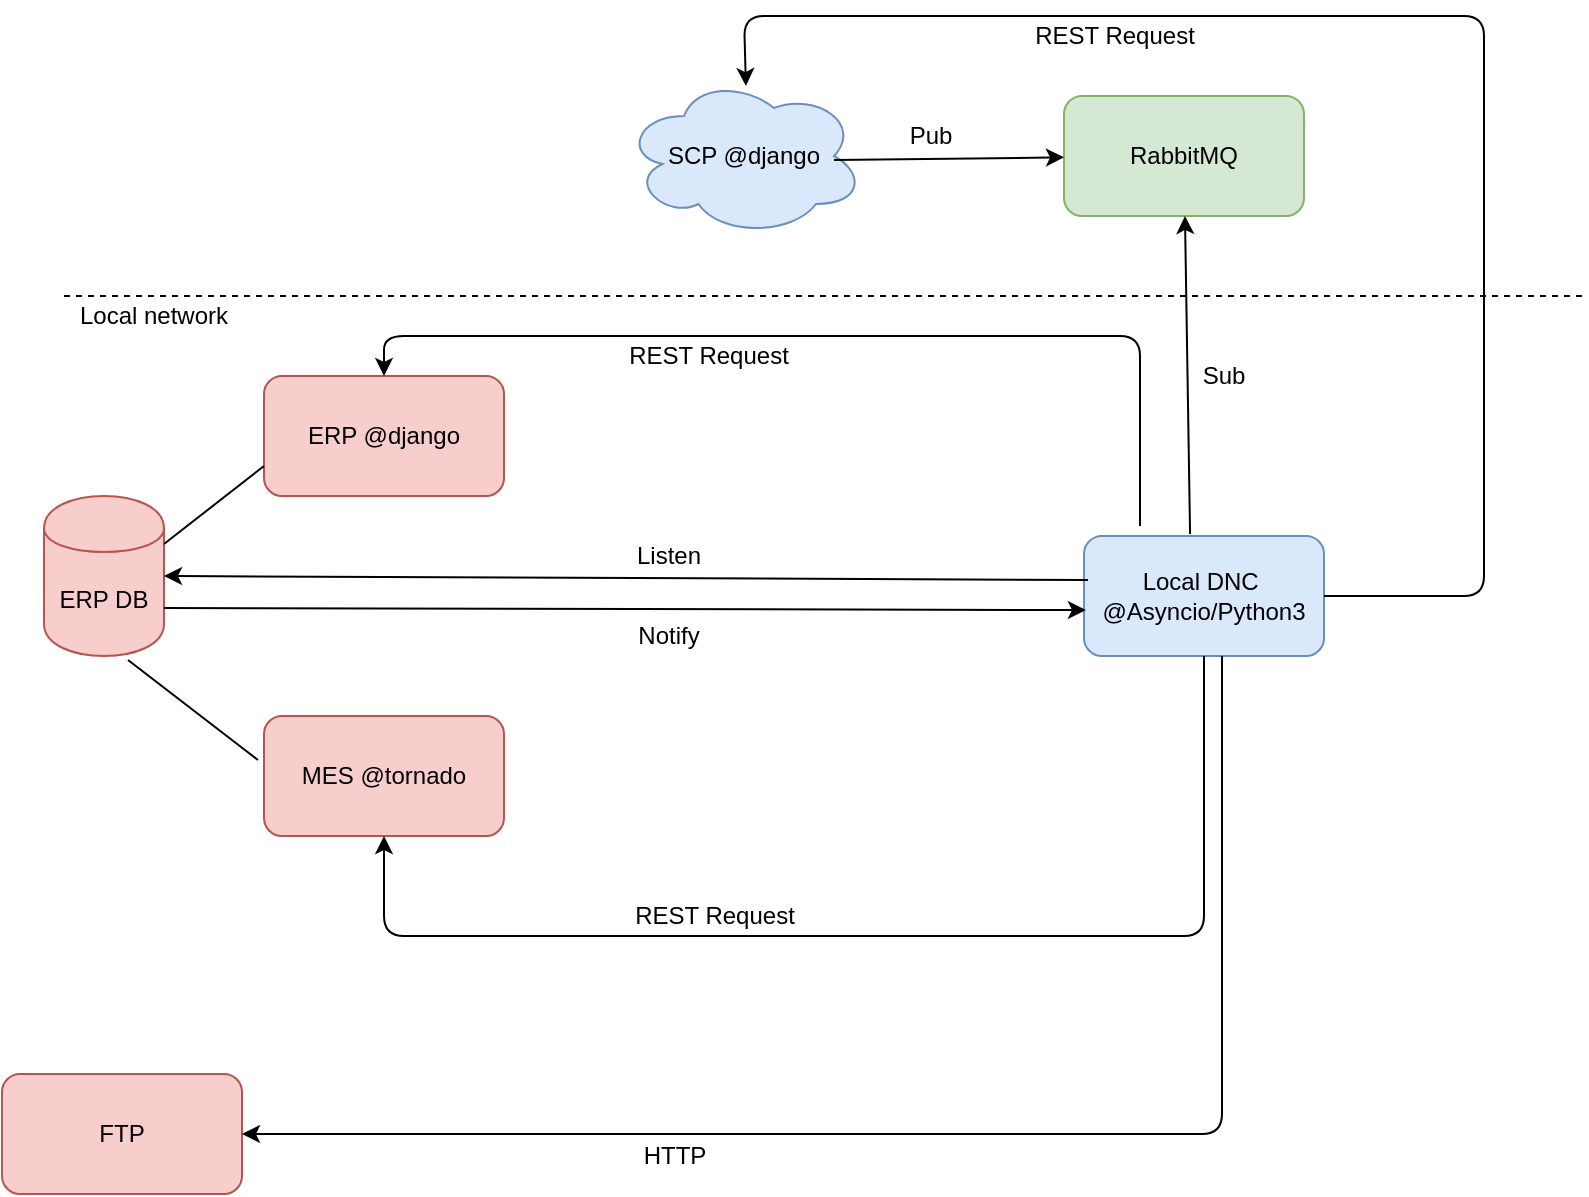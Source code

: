 <mxfile version="13.0.3" type="github">
  <diagram id="IO_uA8M8Lwz-29jYXwN9" name="Page-1">
    <mxGraphModel dx="1197" dy="715" grid="1" gridSize="10" guides="1" tooltips="1" connect="1" arrows="1" fold="1" page="1" pageScale="1" pageWidth="827" pageHeight="1169" math="0" shadow="0">
      <root>
        <mxCell id="0" />
        <mxCell id="1" parent="0" />
        <mxCell id="Xiy4EZr_T1XMQOzwiHUt-3" value="" style="endArrow=none;dashed=1;html=1;" parent="1" edge="1">
          <mxGeometry width="50" height="50" relative="1" as="geometry">
            <mxPoint x="60" y="340" as="sourcePoint" />
            <mxPoint x="820" y="340" as="targetPoint" />
          </mxGeometry>
        </mxCell>
        <mxCell id="Xiy4EZr_T1XMQOzwiHUt-4" value="&lt;div&gt;Local network&lt;/div&gt;" style="text;html=1;strokeColor=none;fillColor=none;align=center;verticalAlign=middle;whiteSpace=wrap;rounded=0;" parent="1" vertex="1">
          <mxGeometry x="60" y="340" width="90" height="20" as="geometry" />
        </mxCell>
        <mxCell id="Xiy4EZr_T1XMQOzwiHUt-5" value="SCP @django" style="ellipse;shape=cloud;whiteSpace=wrap;html=1;fillColor=#dae8fc;strokeColor=#6c8ebf;" parent="1" vertex="1">
          <mxGeometry x="340" y="230" width="120" height="80" as="geometry" />
        </mxCell>
        <mxCell id="Xiy4EZr_T1XMQOzwiHUt-6" value="RabbitMQ" style="rounded=1;whiteSpace=wrap;html=1;fillColor=#d5e8d4;strokeColor=#82b366;" parent="1" vertex="1">
          <mxGeometry x="560" y="240" width="120" height="60" as="geometry" />
        </mxCell>
        <mxCell id="Xiy4EZr_T1XMQOzwiHUt-7" value="ERP @django" style="rounded=1;whiteSpace=wrap;html=1;fillColor=#f8cecc;strokeColor=#b85450;" parent="1" vertex="1">
          <mxGeometry x="160" y="380" width="120" height="60" as="geometry" />
        </mxCell>
        <mxCell id="Xiy4EZr_T1XMQOzwiHUt-8" value="MES @tornado" style="rounded=1;whiteSpace=wrap;html=1;fillColor=#f8cecc;strokeColor=#b85450;" parent="1" vertex="1">
          <mxGeometry x="160" y="550" width="120" height="60" as="geometry" />
        </mxCell>
        <mxCell id="Xiy4EZr_T1XMQOzwiHUt-9" value="&lt;div&gt;ERP DB&lt;/div&gt;" style="shape=cylinder;whiteSpace=wrap;html=1;boundedLbl=1;backgroundOutline=1;fillColor=#f8cecc;strokeColor=#b85450;" parent="1" vertex="1">
          <mxGeometry x="50" y="440" width="60" height="80" as="geometry" />
        </mxCell>
        <mxCell id="Xiy4EZr_T1XMQOzwiHUt-10" value="" style="endArrow=none;html=1;exitX=1;exitY=0.3;exitDx=0;exitDy=0;entryX=0;entryY=0.75;entryDx=0;entryDy=0;" parent="1" source="Xiy4EZr_T1XMQOzwiHUt-9" target="Xiy4EZr_T1XMQOzwiHUt-7" edge="1">
          <mxGeometry width="50" height="50" relative="1" as="geometry">
            <mxPoint x="110" y="410" as="sourcePoint" />
            <mxPoint x="160" y="360" as="targetPoint" />
          </mxGeometry>
        </mxCell>
        <mxCell id="Xiy4EZr_T1XMQOzwiHUt-13" value="&lt;div&gt;Local DNC&amp;nbsp; &lt;br&gt;&lt;/div&gt;&lt;div&gt;@Asyncio/Python3&lt;/div&gt;" style="rounded=1;whiteSpace=wrap;html=1;fillColor=#dae8fc;strokeColor=#6c8ebf;" parent="1" vertex="1">
          <mxGeometry x="570" y="460" width="120" height="60" as="geometry" />
        </mxCell>
        <mxCell id="Xiy4EZr_T1XMQOzwiHUt-20" value="Listen" style="text;html=1;align=center;verticalAlign=middle;resizable=0;points=[];autosize=1;" parent="1" vertex="1">
          <mxGeometry x="337" y="460" width="50" height="20" as="geometry" />
        </mxCell>
        <mxCell id="Xiy4EZr_T1XMQOzwiHUt-21" value="" style="endArrow=classic;html=1;" parent="1" target="Xiy4EZr_T1XMQOzwiHUt-6" edge="1">
          <mxGeometry width="50" height="50" relative="1" as="geometry">
            <mxPoint x="445" y="272" as="sourcePoint" />
            <mxPoint x="530" y="120" as="targetPoint" />
          </mxGeometry>
        </mxCell>
        <mxCell id="Xiy4EZr_T1XMQOzwiHUt-22" value="Pub" style="text;html=1;align=center;verticalAlign=middle;resizable=0;points=[];autosize=1;" parent="1" vertex="1">
          <mxGeometry x="473" y="250" width="40" height="20" as="geometry" />
        </mxCell>
        <mxCell id="Xiy4EZr_T1XMQOzwiHUt-25" value="Sub" style="text;html=1;strokeColor=none;fillColor=none;align=center;verticalAlign=middle;whiteSpace=wrap;rounded=0;" parent="1" vertex="1">
          <mxGeometry x="620" y="370" width="40" height="20" as="geometry" />
        </mxCell>
        <mxCell id="Xiy4EZr_T1XMQOzwiHUt-26" value="" style="endArrow=classic;html=1;exitX=0.442;exitY=-0.017;exitDx=0;exitDy=0;exitPerimeter=0;" parent="1" source="Xiy4EZr_T1XMQOzwiHUt-13" target="Xiy4EZr_T1XMQOzwiHUt-6" edge="1">
          <mxGeometry width="50" height="50" relative="1" as="geometry">
            <mxPoint x="621" y="417" as="sourcePoint" />
            <mxPoint x="660" y="330" as="targetPoint" />
          </mxGeometry>
        </mxCell>
        <mxCell id="Xiy4EZr_T1XMQOzwiHUt-34" value="" style="endArrow=classic;html=1;entryX=0.5;entryY=1;entryDx=0;entryDy=0;" parent="1" target="Xiy4EZr_T1XMQOzwiHUt-8" edge="1">
          <mxGeometry width="50" height="50" relative="1" as="geometry">
            <mxPoint x="630" y="520" as="sourcePoint" />
            <mxPoint x="120" y="660" as="targetPoint" />
            <Array as="points">
              <mxPoint x="630" y="660" />
              <mxPoint x="220" y="660" />
            </Array>
          </mxGeometry>
        </mxCell>
        <mxCell id="Xiy4EZr_T1XMQOzwiHUt-35" value="REST Request" style="text;html=1;align=center;verticalAlign=middle;resizable=0;points=[];autosize=1;" parent="1" vertex="1">
          <mxGeometry x="340" y="640" width="90" height="20" as="geometry" />
        </mxCell>
        <mxCell id="Xiy4EZr_T1XMQOzwiHUt-36" value="" style="endArrow=classic;html=1;entryX=0.5;entryY=0;entryDx=0;entryDy=0;" parent="1" target="Xiy4EZr_T1XMQOzwiHUt-7" edge="1">
          <mxGeometry width="50" height="50" relative="1" as="geometry">
            <mxPoint x="598" y="455" as="sourcePoint" />
            <mxPoint x="230" y="370" as="targetPoint" />
            <Array as="points">
              <mxPoint x="598" y="360" />
              <mxPoint x="220" y="360" />
            </Array>
          </mxGeometry>
        </mxCell>
        <mxCell id="Xiy4EZr_T1XMQOzwiHUt-37" value="REST Request" style="text;html=1;align=center;verticalAlign=middle;resizable=0;points=[];autosize=1;" parent="1" vertex="1">
          <mxGeometry x="337" y="360" width="90" height="20" as="geometry" />
        </mxCell>
        <mxCell id="Xiy4EZr_T1XMQOzwiHUt-38" value="" style="endArrow=classic;html=1;exitX=1;exitY=0.5;exitDx=0;exitDy=0;entryX=0.508;entryY=0.063;entryDx=0;entryDy=0;entryPerimeter=0;" parent="1" source="Xiy4EZr_T1XMQOzwiHUt-13" target="Xiy4EZr_T1XMQOzwiHUt-5" edge="1">
          <mxGeometry width="50" height="50" relative="1" as="geometry">
            <mxPoint x="720" y="450" as="sourcePoint" />
            <mxPoint x="360" y="200" as="targetPoint" />
            <Array as="points">
              <mxPoint x="770" y="490" />
              <mxPoint x="770" y="200" />
              <mxPoint x="400" y="200" />
            </Array>
          </mxGeometry>
        </mxCell>
        <mxCell id="Xiy4EZr_T1XMQOzwiHUt-39" value="REST Request" style="text;html=1;align=center;verticalAlign=middle;resizable=0;points=[];autosize=1;" parent="1" vertex="1">
          <mxGeometry x="540" y="200" width="90" height="20" as="geometry" />
        </mxCell>
        <mxCell id="Xiy4EZr_T1XMQOzwiHUt-44" value="FTP" style="rounded=1;whiteSpace=wrap;html=1;fillColor=#f8cecc;strokeColor=#b85450;" parent="1" vertex="1">
          <mxGeometry x="29" y="729" width="120" height="60" as="geometry" />
        </mxCell>
        <mxCell id="Xiy4EZr_T1XMQOzwiHUt-45" value="" style="endArrow=classic;html=1;entryX=1;entryY=0.5;entryDx=0;entryDy=0;" parent="1" target="Xiy4EZr_T1XMQOzwiHUt-44" edge="1">
          <mxGeometry width="50" height="50" relative="1" as="geometry">
            <mxPoint x="639" y="520" as="sourcePoint" />
            <mxPoint x="639" y="799" as="targetPoint" />
            <Array as="points">
              <mxPoint x="639" y="759" />
            </Array>
          </mxGeometry>
        </mxCell>
        <mxCell id="Xiy4EZr_T1XMQOzwiHUt-46" value="HTTP" style="text;html=1;align=center;verticalAlign=middle;resizable=0;points=[];autosize=1;" parent="1" vertex="1">
          <mxGeometry x="340" y="760" width="50" height="20" as="geometry" />
        </mxCell>
        <mxCell id="oW0EBQe0yhfzkd96MRfb-1" value="" style="endArrow=none;html=1;entryX=-0.025;entryY=0.367;entryDx=0;entryDy=0;entryPerimeter=0;exitX=0.7;exitY=1.025;exitDx=0;exitDy=0;exitPerimeter=0;" parent="1" source="Xiy4EZr_T1XMQOzwiHUt-9" target="Xiy4EZr_T1XMQOzwiHUt-8" edge="1">
          <mxGeometry width="50" height="50" relative="1" as="geometry">
            <mxPoint x="70" y="590" as="sourcePoint" />
            <mxPoint x="120" y="540" as="targetPoint" />
          </mxGeometry>
        </mxCell>
        <mxCell id="oW0EBQe0yhfzkd96MRfb-5" value="" style="endArrow=classic;html=1;entryX=1;entryY=0.5;entryDx=0;entryDy=0;exitX=0.017;exitY=0.367;exitDx=0;exitDy=0;exitPerimeter=0;" parent="1" source="Xiy4EZr_T1XMQOzwiHUt-13" target="Xiy4EZr_T1XMQOzwiHUt-9" edge="1">
          <mxGeometry width="50" height="50" relative="1" as="geometry">
            <mxPoint x="400" y="560" as="sourcePoint" />
            <mxPoint x="450" y="510" as="targetPoint" />
            <Array as="points" />
          </mxGeometry>
        </mxCell>
        <mxCell id="oW0EBQe0yhfzkd96MRfb-6" value="Notify" style="text;html=1;align=center;verticalAlign=middle;resizable=0;points=[];autosize=1;" parent="1" vertex="1">
          <mxGeometry x="337" y="500" width="50" height="20" as="geometry" />
        </mxCell>
        <mxCell id="oW0EBQe0yhfzkd96MRfb-7" value="" style="endArrow=classic;html=1;exitX=1;exitY=0.7;exitDx=0;exitDy=0;entryX=0.008;entryY=0.617;entryDx=0;entryDy=0;entryPerimeter=0;" parent="1" source="Xiy4EZr_T1XMQOzwiHUt-9" target="Xiy4EZr_T1XMQOzwiHUt-13" edge="1">
          <mxGeometry width="50" height="50" relative="1" as="geometry">
            <mxPoint x="180" y="540" as="sourcePoint" />
            <mxPoint x="230" y="490" as="targetPoint" />
          </mxGeometry>
        </mxCell>
      </root>
    </mxGraphModel>
  </diagram>
</mxfile>
